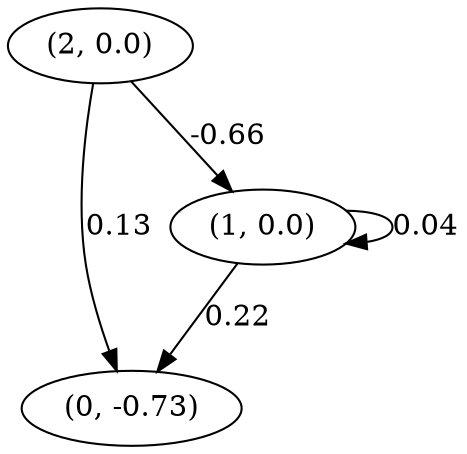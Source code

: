 digraph {
    0 [ label = "(0, -0.73)" ]
    1 [ label = "(1, 0.0)" ]
    2 [ label = "(2, 0.0)" ]
    1 -> 1 [ label = "0.04" ]
    1 -> 0 [ label = "0.22" ]
    2 -> 0 [ label = "0.13" ]
    2 -> 1 [ label = "-0.66" ]
}

